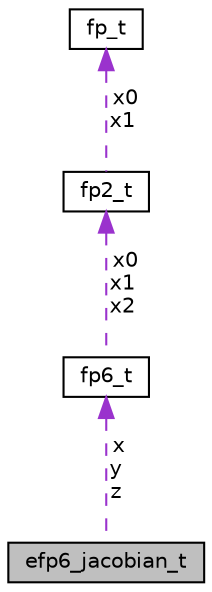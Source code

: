 digraph "efp6_jacobian_t"
{
 // LATEX_PDF_SIZE
  edge [fontname="Helvetica",fontsize="10",labelfontname="Helvetica",labelfontsize="10"];
  node [fontname="Helvetica",fontsize="10",shape=record];
  Node1 [label="efp6_jacobian_t",height=0.2,width=0.4,color="black", fillcolor="grey75", style="filled", fontcolor="black",tooltip=" "];
  Node2 -> Node1 [dir="back",color="darkorchid3",fontsize="10",style="dashed",label=" x\ny\nz" ,fontname="Helvetica"];
  Node2 [label="fp6_t",height=0.2,width=0.4,color="black", fillcolor="white", style="filled",URL="$structfp6__t.html",tooltip=" "];
  Node3 -> Node2 [dir="back",color="darkorchid3",fontsize="10",style="dashed",label=" x0\nx1\nx2" ,fontname="Helvetica"];
  Node3 [label="fp2_t",height=0.2,width=0.4,color="black", fillcolor="white", style="filled",URL="$structfp2__t.html",tooltip=" "];
  Node4 -> Node3 [dir="back",color="darkorchid3",fontsize="10",style="dashed",label=" x0\nx1" ,fontname="Helvetica"];
  Node4 [label="fp_t",height=0.2,width=0.4,color="black", fillcolor="white", style="filled",URL="$structfp__t.html",tooltip=" "];
}
